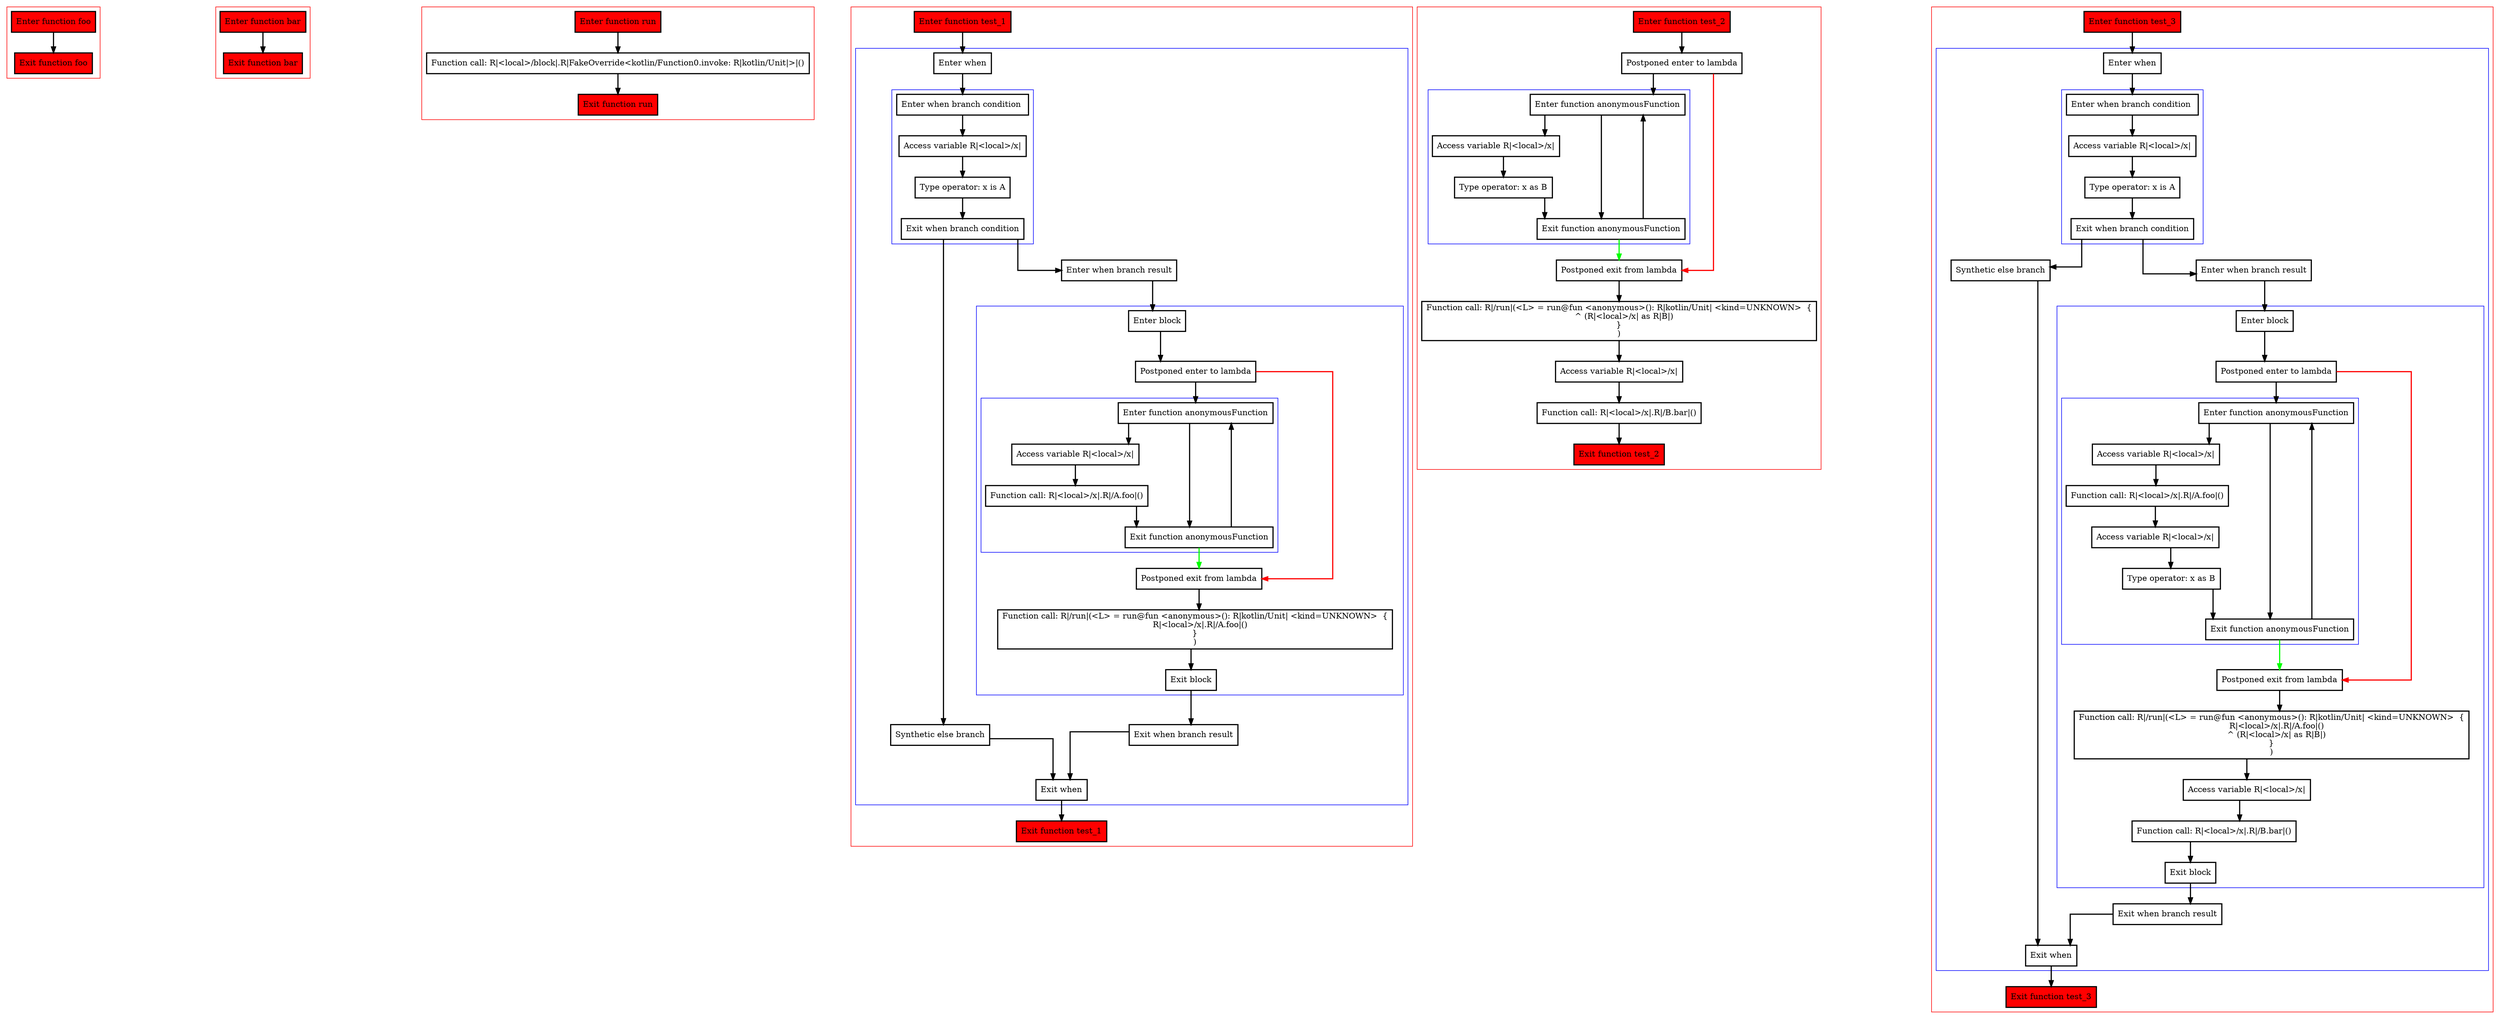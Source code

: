 digraph inPlaceLambdas_kt {
    graph [splines=ortho nodesep=3]
    node [shape=box penwidth=2]
    edge [penwidth=2]

    subgraph cluster_0 {
        color=red
        0 [label="Enter function foo" style="filled" fillcolor=red];
        1 [label="Exit function foo" style="filled" fillcolor=red];
    }

    0 -> {1};

    subgraph cluster_1 {
        color=red
        2 [label="Enter function bar" style="filled" fillcolor=red];
        3 [label="Exit function bar" style="filled" fillcolor=red];
    }

    2 -> {3};

    subgraph cluster_2 {
        color=red
        4 [label="Enter function run" style="filled" fillcolor=red];
        5 [label="Function call: R|<local>/block|.R|FakeOverride<kotlin/Function0.invoke: R|kotlin/Unit|>|()"];
        6 [label="Exit function run" style="filled" fillcolor=red];
    }

    4 -> {5};
    5 -> {6};

    subgraph cluster_3 {
        color=red
        7 [label="Enter function test_1" style="filled" fillcolor=red];
        subgraph cluster_4 {
            color=blue
            8 [label="Enter when"];
            subgraph cluster_5 {
                color=blue
                9 [label="Enter when branch condition "];
                10 [label="Access variable R|<local>/x|"];
                11 [label="Type operator: x is A"];
                12 [label="Exit when branch condition"];
            }
            13 [label="Synthetic else branch"];
            14 [label="Enter when branch result"];
            subgraph cluster_6 {
                color=blue
                15 [label="Enter block"];
                16 [label="Postponed enter to lambda"];
                subgraph cluster_7 {
                    color=blue
                    17 [label="Enter function anonymousFunction"];
                    18 [label="Access variable R|<local>/x|"];
                    19 [label="Function call: R|<local>/x|.R|/A.foo|()"];
                    20 [label="Exit function anonymousFunction"];
                }
                21 [label="Postponed exit from lambda"];
                22 [label="Function call: R|/run|(<L> = run@fun <anonymous>(): R|kotlin/Unit| <kind=UNKNOWN>  {
    R|<local>/x|.R|/A.foo|()
}
)"];
                23 [label="Exit block"];
            }
            24 [label="Exit when branch result"];
            25 [label="Exit when"];
        }
        26 [label="Exit function test_1" style="filled" fillcolor=red];
    }

    7 -> {8};
    8 -> {9};
    9 -> {10};
    10 -> {11};
    11 -> {12};
    12 -> {14 13};
    13 -> {25};
    14 -> {15};
    15 -> {16};
    16 -> {17};
    16 -> {21} [color=red];
    17 -> {20 18};
    18 -> {19};
    19 -> {20};
    20 -> {17};
    20 -> {21} [color=green];
    21 -> {22};
    22 -> {23};
    23 -> {24};
    24 -> {25};
    25 -> {26};

    subgraph cluster_8 {
        color=red
        27 [label="Enter function test_2" style="filled" fillcolor=red];
        28 [label="Postponed enter to lambda"];
        subgraph cluster_9 {
            color=blue
            29 [label="Enter function anonymousFunction"];
            30 [label="Access variable R|<local>/x|"];
            31 [label="Type operator: x as B"];
            32 [label="Exit function anonymousFunction"];
        }
        33 [label="Postponed exit from lambda"];
        34 [label="Function call: R|/run|(<L> = run@fun <anonymous>(): R|kotlin/Unit| <kind=UNKNOWN>  {
    ^ (R|<local>/x| as R|B|)
}
)"];
        35 [label="Access variable R|<local>/x|"];
        36 [label="Function call: R|<local>/x|.R|/B.bar|()"];
        37 [label="Exit function test_2" style="filled" fillcolor=red];
    }

    27 -> {28};
    28 -> {29};
    28 -> {33} [color=red];
    29 -> {32 30};
    30 -> {31};
    31 -> {32};
    32 -> {29};
    32 -> {33} [color=green];
    33 -> {34};
    34 -> {35};
    35 -> {36};
    36 -> {37};

    subgraph cluster_10 {
        color=red
        38 [label="Enter function test_3" style="filled" fillcolor=red];
        subgraph cluster_11 {
            color=blue
            39 [label="Enter when"];
            subgraph cluster_12 {
                color=blue
                40 [label="Enter when branch condition "];
                41 [label="Access variable R|<local>/x|"];
                42 [label="Type operator: x is A"];
                43 [label="Exit when branch condition"];
            }
            44 [label="Synthetic else branch"];
            45 [label="Enter when branch result"];
            subgraph cluster_13 {
                color=blue
                46 [label="Enter block"];
                47 [label="Postponed enter to lambda"];
                subgraph cluster_14 {
                    color=blue
                    48 [label="Enter function anonymousFunction"];
                    49 [label="Access variable R|<local>/x|"];
                    50 [label="Function call: R|<local>/x|.R|/A.foo|()"];
                    51 [label="Access variable R|<local>/x|"];
                    52 [label="Type operator: x as B"];
                    53 [label="Exit function anonymousFunction"];
                }
                54 [label="Postponed exit from lambda"];
                55 [label="Function call: R|/run|(<L> = run@fun <anonymous>(): R|kotlin/Unit| <kind=UNKNOWN>  {
    R|<local>/x|.R|/A.foo|()
    ^ (R|<local>/x| as R|B|)
}
)"];
                56 [label="Access variable R|<local>/x|"];
                57 [label="Function call: R|<local>/x|.R|/B.bar|()"];
                58 [label="Exit block"];
            }
            59 [label="Exit when branch result"];
            60 [label="Exit when"];
        }
        61 [label="Exit function test_3" style="filled" fillcolor=red];
    }

    38 -> {39};
    39 -> {40};
    40 -> {41};
    41 -> {42};
    42 -> {43};
    43 -> {45 44};
    44 -> {60};
    45 -> {46};
    46 -> {47};
    47 -> {48};
    47 -> {54} [color=red];
    48 -> {53 49};
    49 -> {50};
    50 -> {51};
    51 -> {52};
    52 -> {53};
    53 -> {48};
    53 -> {54} [color=green];
    54 -> {55};
    55 -> {56};
    56 -> {57};
    57 -> {58};
    58 -> {59};
    59 -> {60};
    60 -> {61};

}

